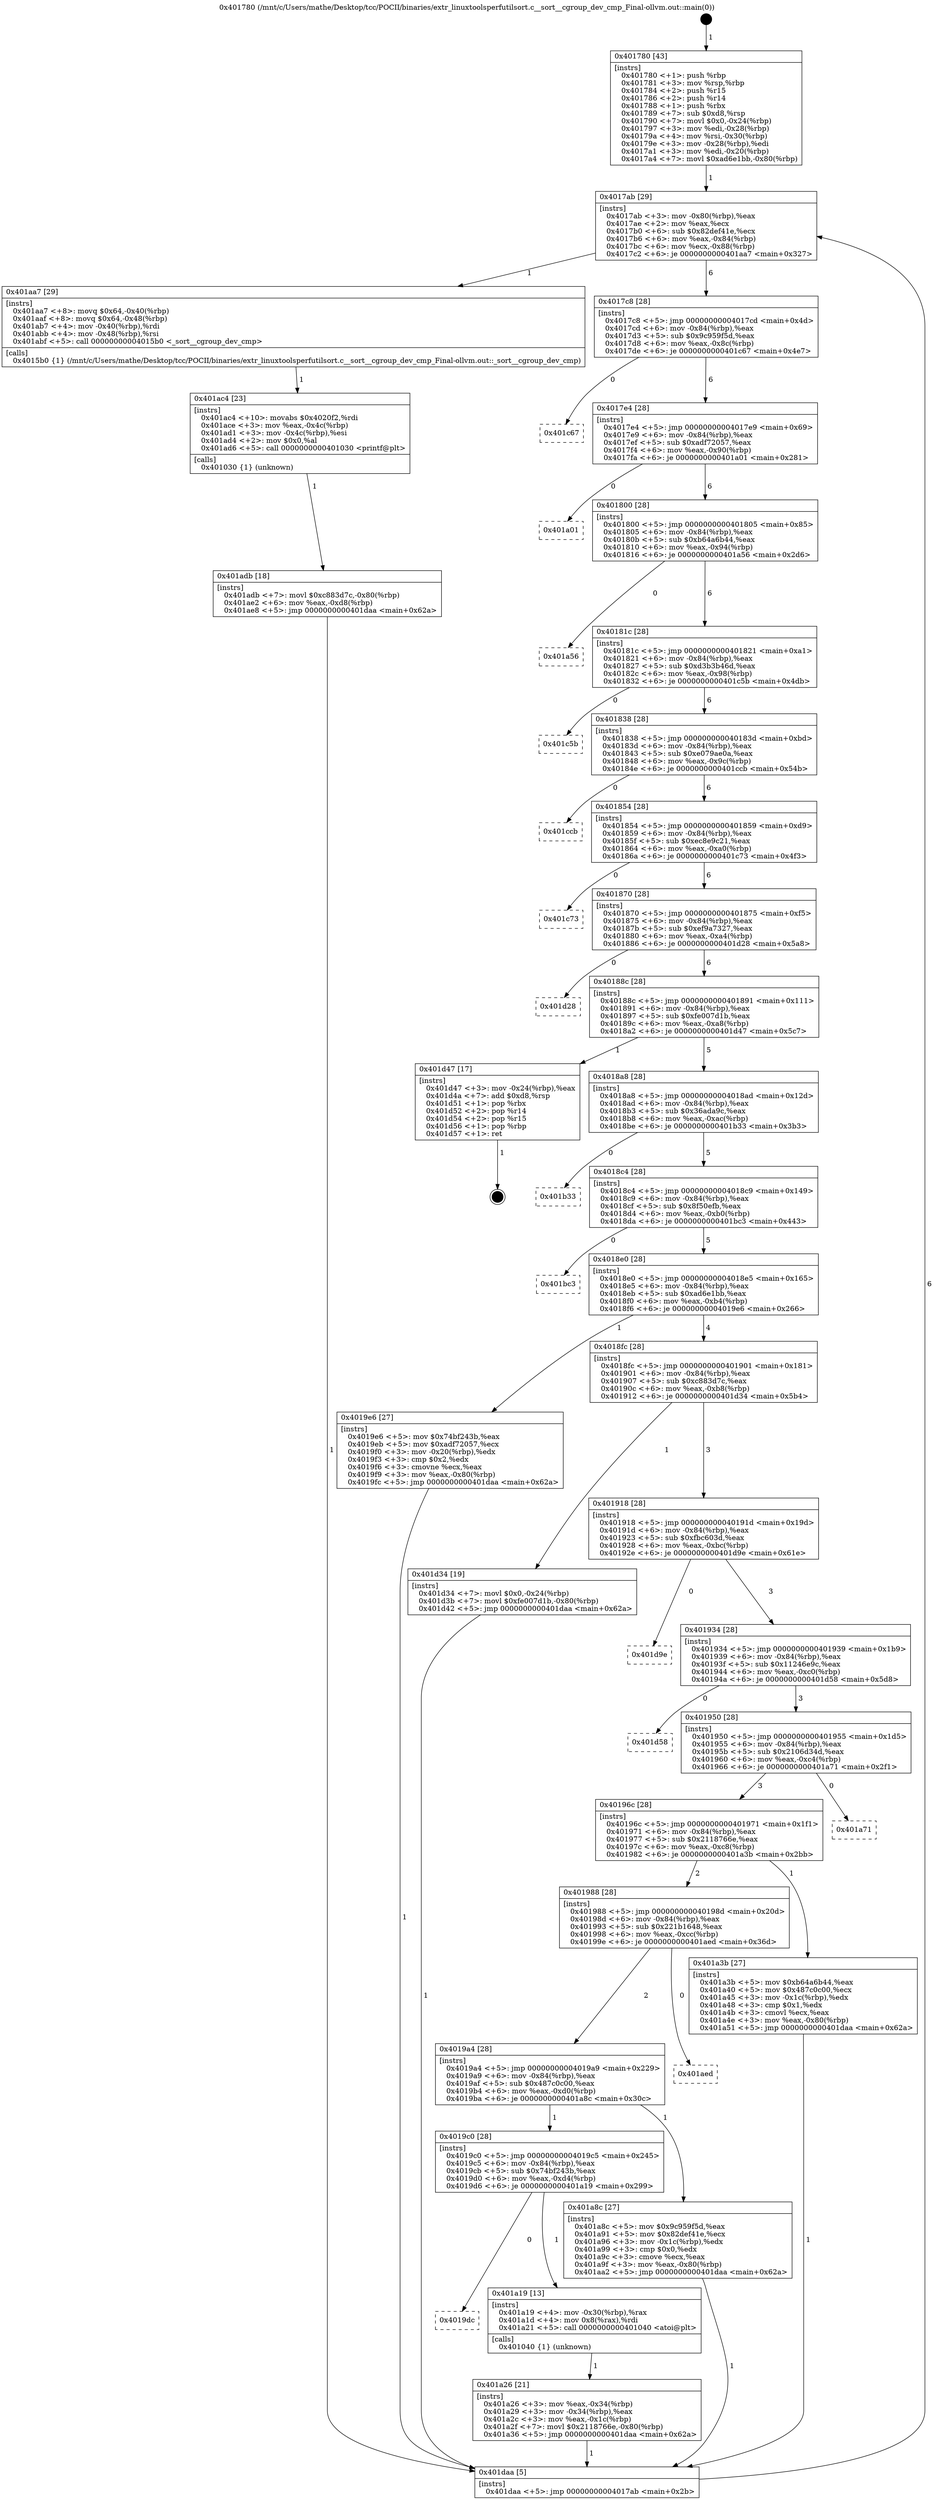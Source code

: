 digraph "0x401780" {
  label = "0x401780 (/mnt/c/Users/mathe/Desktop/tcc/POCII/binaries/extr_linuxtoolsperfutilsort.c__sort__cgroup_dev_cmp_Final-ollvm.out::main(0))"
  labelloc = "t"
  node[shape=record]

  Entry [label="",width=0.3,height=0.3,shape=circle,fillcolor=black,style=filled]
  "0x4017ab" [label="{
     0x4017ab [29]\l
     | [instrs]\l
     &nbsp;&nbsp;0x4017ab \<+3\>: mov -0x80(%rbp),%eax\l
     &nbsp;&nbsp;0x4017ae \<+2\>: mov %eax,%ecx\l
     &nbsp;&nbsp;0x4017b0 \<+6\>: sub $0x82def41e,%ecx\l
     &nbsp;&nbsp;0x4017b6 \<+6\>: mov %eax,-0x84(%rbp)\l
     &nbsp;&nbsp;0x4017bc \<+6\>: mov %ecx,-0x88(%rbp)\l
     &nbsp;&nbsp;0x4017c2 \<+6\>: je 0000000000401aa7 \<main+0x327\>\l
  }"]
  "0x401aa7" [label="{
     0x401aa7 [29]\l
     | [instrs]\l
     &nbsp;&nbsp;0x401aa7 \<+8\>: movq $0x64,-0x40(%rbp)\l
     &nbsp;&nbsp;0x401aaf \<+8\>: movq $0x64,-0x48(%rbp)\l
     &nbsp;&nbsp;0x401ab7 \<+4\>: mov -0x40(%rbp),%rdi\l
     &nbsp;&nbsp;0x401abb \<+4\>: mov -0x48(%rbp),%rsi\l
     &nbsp;&nbsp;0x401abf \<+5\>: call 00000000004015b0 \<_sort__cgroup_dev_cmp\>\l
     | [calls]\l
     &nbsp;&nbsp;0x4015b0 \{1\} (/mnt/c/Users/mathe/Desktop/tcc/POCII/binaries/extr_linuxtoolsperfutilsort.c__sort__cgroup_dev_cmp_Final-ollvm.out::_sort__cgroup_dev_cmp)\l
  }"]
  "0x4017c8" [label="{
     0x4017c8 [28]\l
     | [instrs]\l
     &nbsp;&nbsp;0x4017c8 \<+5\>: jmp 00000000004017cd \<main+0x4d\>\l
     &nbsp;&nbsp;0x4017cd \<+6\>: mov -0x84(%rbp),%eax\l
     &nbsp;&nbsp;0x4017d3 \<+5\>: sub $0x9c959f5d,%eax\l
     &nbsp;&nbsp;0x4017d8 \<+6\>: mov %eax,-0x8c(%rbp)\l
     &nbsp;&nbsp;0x4017de \<+6\>: je 0000000000401c67 \<main+0x4e7\>\l
  }"]
  Exit [label="",width=0.3,height=0.3,shape=circle,fillcolor=black,style=filled,peripheries=2]
  "0x401c67" [label="{
     0x401c67\l
  }", style=dashed]
  "0x4017e4" [label="{
     0x4017e4 [28]\l
     | [instrs]\l
     &nbsp;&nbsp;0x4017e4 \<+5\>: jmp 00000000004017e9 \<main+0x69\>\l
     &nbsp;&nbsp;0x4017e9 \<+6\>: mov -0x84(%rbp),%eax\l
     &nbsp;&nbsp;0x4017ef \<+5\>: sub $0xadf72057,%eax\l
     &nbsp;&nbsp;0x4017f4 \<+6\>: mov %eax,-0x90(%rbp)\l
     &nbsp;&nbsp;0x4017fa \<+6\>: je 0000000000401a01 \<main+0x281\>\l
  }"]
  "0x401adb" [label="{
     0x401adb [18]\l
     | [instrs]\l
     &nbsp;&nbsp;0x401adb \<+7\>: movl $0xc883d7c,-0x80(%rbp)\l
     &nbsp;&nbsp;0x401ae2 \<+6\>: mov %eax,-0xd8(%rbp)\l
     &nbsp;&nbsp;0x401ae8 \<+5\>: jmp 0000000000401daa \<main+0x62a\>\l
  }"]
  "0x401a01" [label="{
     0x401a01\l
  }", style=dashed]
  "0x401800" [label="{
     0x401800 [28]\l
     | [instrs]\l
     &nbsp;&nbsp;0x401800 \<+5\>: jmp 0000000000401805 \<main+0x85\>\l
     &nbsp;&nbsp;0x401805 \<+6\>: mov -0x84(%rbp),%eax\l
     &nbsp;&nbsp;0x40180b \<+5\>: sub $0xb64a6b44,%eax\l
     &nbsp;&nbsp;0x401810 \<+6\>: mov %eax,-0x94(%rbp)\l
     &nbsp;&nbsp;0x401816 \<+6\>: je 0000000000401a56 \<main+0x2d6\>\l
  }"]
  "0x401ac4" [label="{
     0x401ac4 [23]\l
     | [instrs]\l
     &nbsp;&nbsp;0x401ac4 \<+10\>: movabs $0x4020f2,%rdi\l
     &nbsp;&nbsp;0x401ace \<+3\>: mov %eax,-0x4c(%rbp)\l
     &nbsp;&nbsp;0x401ad1 \<+3\>: mov -0x4c(%rbp),%esi\l
     &nbsp;&nbsp;0x401ad4 \<+2\>: mov $0x0,%al\l
     &nbsp;&nbsp;0x401ad6 \<+5\>: call 0000000000401030 \<printf@plt\>\l
     | [calls]\l
     &nbsp;&nbsp;0x401030 \{1\} (unknown)\l
  }"]
  "0x401a56" [label="{
     0x401a56\l
  }", style=dashed]
  "0x40181c" [label="{
     0x40181c [28]\l
     | [instrs]\l
     &nbsp;&nbsp;0x40181c \<+5\>: jmp 0000000000401821 \<main+0xa1\>\l
     &nbsp;&nbsp;0x401821 \<+6\>: mov -0x84(%rbp),%eax\l
     &nbsp;&nbsp;0x401827 \<+5\>: sub $0xd3b3b46d,%eax\l
     &nbsp;&nbsp;0x40182c \<+6\>: mov %eax,-0x98(%rbp)\l
     &nbsp;&nbsp;0x401832 \<+6\>: je 0000000000401c5b \<main+0x4db\>\l
  }"]
  "0x401a26" [label="{
     0x401a26 [21]\l
     | [instrs]\l
     &nbsp;&nbsp;0x401a26 \<+3\>: mov %eax,-0x34(%rbp)\l
     &nbsp;&nbsp;0x401a29 \<+3\>: mov -0x34(%rbp),%eax\l
     &nbsp;&nbsp;0x401a2c \<+3\>: mov %eax,-0x1c(%rbp)\l
     &nbsp;&nbsp;0x401a2f \<+7\>: movl $0x2118766e,-0x80(%rbp)\l
     &nbsp;&nbsp;0x401a36 \<+5\>: jmp 0000000000401daa \<main+0x62a\>\l
  }"]
  "0x401c5b" [label="{
     0x401c5b\l
  }", style=dashed]
  "0x401838" [label="{
     0x401838 [28]\l
     | [instrs]\l
     &nbsp;&nbsp;0x401838 \<+5\>: jmp 000000000040183d \<main+0xbd\>\l
     &nbsp;&nbsp;0x40183d \<+6\>: mov -0x84(%rbp),%eax\l
     &nbsp;&nbsp;0x401843 \<+5\>: sub $0xe079ae0a,%eax\l
     &nbsp;&nbsp;0x401848 \<+6\>: mov %eax,-0x9c(%rbp)\l
     &nbsp;&nbsp;0x40184e \<+6\>: je 0000000000401ccb \<main+0x54b\>\l
  }"]
  "0x4019dc" [label="{
     0x4019dc\l
  }", style=dashed]
  "0x401ccb" [label="{
     0x401ccb\l
  }", style=dashed]
  "0x401854" [label="{
     0x401854 [28]\l
     | [instrs]\l
     &nbsp;&nbsp;0x401854 \<+5\>: jmp 0000000000401859 \<main+0xd9\>\l
     &nbsp;&nbsp;0x401859 \<+6\>: mov -0x84(%rbp),%eax\l
     &nbsp;&nbsp;0x40185f \<+5\>: sub $0xec8e9c21,%eax\l
     &nbsp;&nbsp;0x401864 \<+6\>: mov %eax,-0xa0(%rbp)\l
     &nbsp;&nbsp;0x40186a \<+6\>: je 0000000000401c73 \<main+0x4f3\>\l
  }"]
  "0x401a19" [label="{
     0x401a19 [13]\l
     | [instrs]\l
     &nbsp;&nbsp;0x401a19 \<+4\>: mov -0x30(%rbp),%rax\l
     &nbsp;&nbsp;0x401a1d \<+4\>: mov 0x8(%rax),%rdi\l
     &nbsp;&nbsp;0x401a21 \<+5\>: call 0000000000401040 \<atoi@plt\>\l
     | [calls]\l
     &nbsp;&nbsp;0x401040 \{1\} (unknown)\l
  }"]
  "0x401c73" [label="{
     0x401c73\l
  }", style=dashed]
  "0x401870" [label="{
     0x401870 [28]\l
     | [instrs]\l
     &nbsp;&nbsp;0x401870 \<+5\>: jmp 0000000000401875 \<main+0xf5\>\l
     &nbsp;&nbsp;0x401875 \<+6\>: mov -0x84(%rbp),%eax\l
     &nbsp;&nbsp;0x40187b \<+5\>: sub $0xef9a7327,%eax\l
     &nbsp;&nbsp;0x401880 \<+6\>: mov %eax,-0xa4(%rbp)\l
     &nbsp;&nbsp;0x401886 \<+6\>: je 0000000000401d28 \<main+0x5a8\>\l
  }"]
  "0x4019c0" [label="{
     0x4019c0 [28]\l
     | [instrs]\l
     &nbsp;&nbsp;0x4019c0 \<+5\>: jmp 00000000004019c5 \<main+0x245\>\l
     &nbsp;&nbsp;0x4019c5 \<+6\>: mov -0x84(%rbp),%eax\l
     &nbsp;&nbsp;0x4019cb \<+5\>: sub $0x74bf243b,%eax\l
     &nbsp;&nbsp;0x4019d0 \<+6\>: mov %eax,-0xd4(%rbp)\l
     &nbsp;&nbsp;0x4019d6 \<+6\>: je 0000000000401a19 \<main+0x299\>\l
  }"]
  "0x401d28" [label="{
     0x401d28\l
  }", style=dashed]
  "0x40188c" [label="{
     0x40188c [28]\l
     | [instrs]\l
     &nbsp;&nbsp;0x40188c \<+5\>: jmp 0000000000401891 \<main+0x111\>\l
     &nbsp;&nbsp;0x401891 \<+6\>: mov -0x84(%rbp),%eax\l
     &nbsp;&nbsp;0x401897 \<+5\>: sub $0xfe007d1b,%eax\l
     &nbsp;&nbsp;0x40189c \<+6\>: mov %eax,-0xa8(%rbp)\l
     &nbsp;&nbsp;0x4018a2 \<+6\>: je 0000000000401d47 \<main+0x5c7\>\l
  }"]
  "0x401a8c" [label="{
     0x401a8c [27]\l
     | [instrs]\l
     &nbsp;&nbsp;0x401a8c \<+5\>: mov $0x9c959f5d,%eax\l
     &nbsp;&nbsp;0x401a91 \<+5\>: mov $0x82def41e,%ecx\l
     &nbsp;&nbsp;0x401a96 \<+3\>: mov -0x1c(%rbp),%edx\l
     &nbsp;&nbsp;0x401a99 \<+3\>: cmp $0x0,%edx\l
     &nbsp;&nbsp;0x401a9c \<+3\>: cmove %ecx,%eax\l
     &nbsp;&nbsp;0x401a9f \<+3\>: mov %eax,-0x80(%rbp)\l
     &nbsp;&nbsp;0x401aa2 \<+5\>: jmp 0000000000401daa \<main+0x62a\>\l
  }"]
  "0x401d47" [label="{
     0x401d47 [17]\l
     | [instrs]\l
     &nbsp;&nbsp;0x401d47 \<+3\>: mov -0x24(%rbp),%eax\l
     &nbsp;&nbsp;0x401d4a \<+7\>: add $0xd8,%rsp\l
     &nbsp;&nbsp;0x401d51 \<+1\>: pop %rbx\l
     &nbsp;&nbsp;0x401d52 \<+2\>: pop %r14\l
     &nbsp;&nbsp;0x401d54 \<+2\>: pop %r15\l
     &nbsp;&nbsp;0x401d56 \<+1\>: pop %rbp\l
     &nbsp;&nbsp;0x401d57 \<+1\>: ret\l
  }"]
  "0x4018a8" [label="{
     0x4018a8 [28]\l
     | [instrs]\l
     &nbsp;&nbsp;0x4018a8 \<+5\>: jmp 00000000004018ad \<main+0x12d\>\l
     &nbsp;&nbsp;0x4018ad \<+6\>: mov -0x84(%rbp),%eax\l
     &nbsp;&nbsp;0x4018b3 \<+5\>: sub $0x36ada9c,%eax\l
     &nbsp;&nbsp;0x4018b8 \<+6\>: mov %eax,-0xac(%rbp)\l
     &nbsp;&nbsp;0x4018be \<+6\>: je 0000000000401b33 \<main+0x3b3\>\l
  }"]
  "0x4019a4" [label="{
     0x4019a4 [28]\l
     | [instrs]\l
     &nbsp;&nbsp;0x4019a4 \<+5\>: jmp 00000000004019a9 \<main+0x229\>\l
     &nbsp;&nbsp;0x4019a9 \<+6\>: mov -0x84(%rbp),%eax\l
     &nbsp;&nbsp;0x4019af \<+5\>: sub $0x487c0c00,%eax\l
     &nbsp;&nbsp;0x4019b4 \<+6\>: mov %eax,-0xd0(%rbp)\l
     &nbsp;&nbsp;0x4019ba \<+6\>: je 0000000000401a8c \<main+0x30c\>\l
  }"]
  "0x401b33" [label="{
     0x401b33\l
  }", style=dashed]
  "0x4018c4" [label="{
     0x4018c4 [28]\l
     | [instrs]\l
     &nbsp;&nbsp;0x4018c4 \<+5\>: jmp 00000000004018c9 \<main+0x149\>\l
     &nbsp;&nbsp;0x4018c9 \<+6\>: mov -0x84(%rbp),%eax\l
     &nbsp;&nbsp;0x4018cf \<+5\>: sub $0x8f50efb,%eax\l
     &nbsp;&nbsp;0x4018d4 \<+6\>: mov %eax,-0xb0(%rbp)\l
     &nbsp;&nbsp;0x4018da \<+6\>: je 0000000000401bc3 \<main+0x443\>\l
  }"]
  "0x401aed" [label="{
     0x401aed\l
  }", style=dashed]
  "0x401bc3" [label="{
     0x401bc3\l
  }", style=dashed]
  "0x4018e0" [label="{
     0x4018e0 [28]\l
     | [instrs]\l
     &nbsp;&nbsp;0x4018e0 \<+5\>: jmp 00000000004018e5 \<main+0x165\>\l
     &nbsp;&nbsp;0x4018e5 \<+6\>: mov -0x84(%rbp),%eax\l
     &nbsp;&nbsp;0x4018eb \<+5\>: sub $0xad6e1bb,%eax\l
     &nbsp;&nbsp;0x4018f0 \<+6\>: mov %eax,-0xb4(%rbp)\l
     &nbsp;&nbsp;0x4018f6 \<+6\>: je 00000000004019e6 \<main+0x266\>\l
  }"]
  "0x401988" [label="{
     0x401988 [28]\l
     | [instrs]\l
     &nbsp;&nbsp;0x401988 \<+5\>: jmp 000000000040198d \<main+0x20d\>\l
     &nbsp;&nbsp;0x40198d \<+6\>: mov -0x84(%rbp),%eax\l
     &nbsp;&nbsp;0x401993 \<+5\>: sub $0x221b1648,%eax\l
     &nbsp;&nbsp;0x401998 \<+6\>: mov %eax,-0xcc(%rbp)\l
     &nbsp;&nbsp;0x40199e \<+6\>: je 0000000000401aed \<main+0x36d\>\l
  }"]
  "0x4019e6" [label="{
     0x4019e6 [27]\l
     | [instrs]\l
     &nbsp;&nbsp;0x4019e6 \<+5\>: mov $0x74bf243b,%eax\l
     &nbsp;&nbsp;0x4019eb \<+5\>: mov $0xadf72057,%ecx\l
     &nbsp;&nbsp;0x4019f0 \<+3\>: mov -0x20(%rbp),%edx\l
     &nbsp;&nbsp;0x4019f3 \<+3\>: cmp $0x2,%edx\l
     &nbsp;&nbsp;0x4019f6 \<+3\>: cmovne %ecx,%eax\l
     &nbsp;&nbsp;0x4019f9 \<+3\>: mov %eax,-0x80(%rbp)\l
     &nbsp;&nbsp;0x4019fc \<+5\>: jmp 0000000000401daa \<main+0x62a\>\l
  }"]
  "0x4018fc" [label="{
     0x4018fc [28]\l
     | [instrs]\l
     &nbsp;&nbsp;0x4018fc \<+5\>: jmp 0000000000401901 \<main+0x181\>\l
     &nbsp;&nbsp;0x401901 \<+6\>: mov -0x84(%rbp),%eax\l
     &nbsp;&nbsp;0x401907 \<+5\>: sub $0xc883d7c,%eax\l
     &nbsp;&nbsp;0x40190c \<+6\>: mov %eax,-0xb8(%rbp)\l
     &nbsp;&nbsp;0x401912 \<+6\>: je 0000000000401d34 \<main+0x5b4\>\l
  }"]
  "0x401daa" [label="{
     0x401daa [5]\l
     | [instrs]\l
     &nbsp;&nbsp;0x401daa \<+5\>: jmp 00000000004017ab \<main+0x2b\>\l
  }"]
  "0x401780" [label="{
     0x401780 [43]\l
     | [instrs]\l
     &nbsp;&nbsp;0x401780 \<+1\>: push %rbp\l
     &nbsp;&nbsp;0x401781 \<+3\>: mov %rsp,%rbp\l
     &nbsp;&nbsp;0x401784 \<+2\>: push %r15\l
     &nbsp;&nbsp;0x401786 \<+2\>: push %r14\l
     &nbsp;&nbsp;0x401788 \<+1\>: push %rbx\l
     &nbsp;&nbsp;0x401789 \<+7\>: sub $0xd8,%rsp\l
     &nbsp;&nbsp;0x401790 \<+7\>: movl $0x0,-0x24(%rbp)\l
     &nbsp;&nbsp;0x401797 \<+3\>: mov %edi,-0x28(%rbp)\l
     &nbsp;&nbsp;0x40179a \<+4\>: mov %rsi,-0x30(%rbp)\l
     &nbsp;&nbsp;0x40179e \<+3\>: mov -0x28(%rbp),%edi\l
     &nbsp;&nbsp;0x4017a1 \<+3\>: mov %edi,-0x20(%rbp)\l
     &nbsp;&nbsp;0x4017a4 \<+7\>: movl $0xad6e1bb,-0x80(%rbp)\l
  }"]
  "0x401a3b" [label="{
     0x401a3b [27]\l
     | [instrs]\l
     &nbsp;&nbsp;0x401a3b \<+5\>: mov $0xb64a6b44,%eax\l
     &nbsp;&nbsp;0x401a40 \<+5\>: mov $0x487c0c00,%ecx\l
     &nbsp;&nbsp;0x401a45 \<+3\>: mov -0x1c(%rbp),%edx\l
     &nbsp;&nbsp;0x401a48 \<+3\>: cmp $0x1,%edx\l
     &nbsp;&nbsp;0x401a4b \<+3\>: cmovl %ecx,%eax\l
     &nbsp;&nbsp;0x401a4e \<+3\>: mov %eax,-0x80(%rbp)\l
     &nbsp;&nbsp;0x401a51 \<+5\>: jmp 0000000000401daa \<main+0x62a\>\l
  }"]
  "0x401d34" [label="{
     0x401d34 [19]\l
     | [instrs]\l
     &nbsp;&nbsp;0x401d34 \<+7\>: movl $0x0,-0x24(%rbp)\l
     &nbsp;&nbsp;0x401d3b \<+7\>: movl $0xfe007d1b,-0x80(%rbp)\l
     &nbsp;&nbsp;0x401d42 \<+5\>: jmp 0000000000401daa \<main+0x62a\>\l
  }"]
  "0x401918" [label="{
     0x401918 [28]\l
     | [instrs]\l
     &nbsp;&nbsp;0x401918 \<+5\>: jmp 000000000040191d \<main+0x19d\>\l
     &nbsp;&nbsp;0x40191d \<+6\>: mov -0x84(%rbp),%eax\l
     &nbsp;&nbsp;0x401923 \<+5\>: sub $0xfbc603d,%eax\l
     &nbsp;&nbsp;0x401928 \<+6\>: mov %eax,-0xbc(%rbp)\l
     &nbsp;&nbsp;0x40192e \<+6\>: je 0000000000401d9e \<main+0x61e\>\l
  }"]
  "0x40196c" [label="{
     0x40196c [28]\l
     | [instrs]\l
     &nbsp;&nbsp;0x40196c \<+5\>: jmp 0000000000401971 \<main+0x1f1\>\l
     &nbsp;&nbsp;0x401971 \<+6\>: mov -0x84(%rbp),%eax\l
     &nbsp;&nbsp;0x401977 \<+5\>: sub $0x2118766e,%eax\l
     &nbsp;&nbsp;0x40197c \<+6\>: mov %eax,-0xc8(%rbp)\l
     &nbsp;&nbsp;0x401982 \<+6\>: je 0000000000401a3b \<main+0x2bb\>\l
  }"]
  "0x401d9e" [label="{
     0x401d9e\l
  }", style=dashed]
  "0x401934" [label="{
     0x401934 [28]\l
     | [instrs]\l
     &nbsp;&nbsp;0x401934 \<+5\>: jmp 0000000000401939 \<main+0x1b9\>\l
     &nbsp;&nbsp;0x401939 \<+6\>: mov -0x84(%rbp),%eax\l
     &nbsp;&nbsp;0x40193f \<+5\>: sub $0x11246e9c,%eax\l
     &nbsp;&nbsp;0x401944 \<+6\>: mov %eax,-0xc0(%rbp)\l
     &nbsp;&nbsp;0x40194a \<+6\>: je 0000000000401d58 \<main+0x5d8\>\l
  }"]
  "0x401a71" [label="{
     0x401a71\l
  }", style=dashed]
  "0x401d58" [label="{
     0x401d58\l
  }", style=dashed]
  "0x401950" [label="{
     0x401950 [28]\l
     | [instrs]\l
     &nbsp;&nbsp;0x401950 \<+5\>: jmp 0000000000401955 \<main+0x1d5\>\l
     &nbsp;&nbsp;0x401955 \<+6\>: mov -0x84(%rbp),%eax\l
     &nbsp;&nbsp;0x40195b \<+5\>: sub $0x2106d34d,%eax\l
     &nbsp;&nbsp;0x401960 \<+6\>: mov %eax,-0xc4(%rbp)\l
     &nbsp;&nbsp;0x401966 \<+6\>: je 0000000000401a71 \<main+0x2f1\>\l
  }"]
  Entry -> "0x401780" [label=" 1"]
  "0x4017ab" -> "0x401aa7" [label=" 1"]
  "0x4017ab" -> "0x4017c8" [label=" 6"]
  "0x401d47" -> Exit [label=" 1"]
  "0x4017c8" -> "0x401c67" [label=" 0"]
  "0x4017c8" -> "0x4017e4" [label=" 6"]
  "0x401d34" -> "0x401daa" [label=" 1"]
  "0x4017e4" -> "0x401a01" [label=" 0"]
  "0x4017e4" -> "0x401800" [label=" 6"]
  "0x401adb" -> "0x401daa" [label=" 1"]
  "0x401800" -> "0x401a56" [label=" 0"]
  "0x401800" -> "0x40181c" [label=" 6"]
  "0x401ac4" -> "0x401adb" [label=" 1"]
  "0x40181c" -> "0x401c5b" [label=" 0"]
  "0x40181c" -> "0x401838" [label=" 6"]
  "0x401aa7" -> "0x401ac4" [label=" 1"]
  "0x401838" -> "0x401ccb" [label=" 0"]
  "0x401838" -> "0x401854" [label=" 6"]
  "0x401a8c" -> "0x401daa" [label=" 1"]
  "0x401854" -> "0x401c73" [label=" 0"]
  "0x401854" -> "0x401870" [label=" 6"]
  "0x401a3b" -> "0x401daa" [label=" 1"]
  "0x401870" -> "0x401d28" [label=" 0"]
  "0x401870" -> "0x40188c" [label=" 6"]
  "0x401a19" -> "0x401a26" [label=" 1"]
  "0x40188c" -> "0x401d47" [label=" 1"]
  "0x40188c" -> "0x4018a8" [label=" 5"]
  "0x4019c0" -> "0x4019dc" [label=" 0"]
  "0x4018a8" -> "0x401b33" [label=" 0"]
  "0x4018a8" -> "0x4018c4" [label=" 5"]
  "0x401a26" -> "0x401daa" [label=" 1"]
  "0x4018c4" -> "0x401bc3" [label=" 0"]
  "0x4018c4" -> "0x4018e0" [label=" 5"]
  "0x4019a4" -> "0x4019c0" [label=" 1"]
  "0x4018e0" -> "0x4019e6" [label=" 1"]
  "0x4018e0" -> "0x4018fc" [label=" 4"]
  "0x4019e6" -> "0x401daa" [label=" 1"]
  "0x401780" -> "0x4017ab" [label=" 1"]
  "0x401daa" -> "0x4017ab" [label=" 6"]
  "0x4019c0" -> "0x401a19" [label=" 1"]
  "0x4018fc" -> "0x401d34" [label=" 1"]
  "0x4018fc" -> "0x401918" [label=" 3"]
  "0x401988" -> "0x4019a4" [label=" 2"]
  "0x401918" -> "0x401d9e" [label=" 0"]
  "0x401918" -> "0x401934" [label=" 3"]
  "0x4019a4" -> "0x401a8c" [label=" 1"]
  "0x401934" -> "0x401d58" [label=" 0"]
  "0x401934" -> "0x401950" [label=" 3"]
  "0x40196c" -> "0x401988" [label=" 2"]
  "0x401950" -> "0x401a71" [label=" 0"]
  "0x401950" -> "0x40196c" [label=" 3"]
  "0x401988" -> "0x401aed" [label=" 0"]
  "0x40196c" -> "0x401a3b" [label=" 1"]
}
